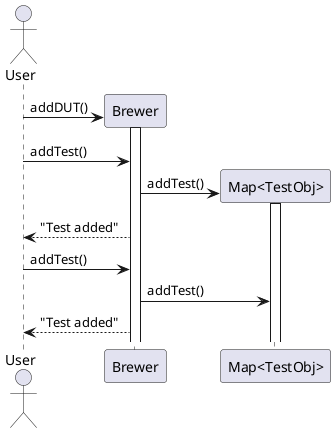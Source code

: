@startuml brewer
actor User as us
participant Brewer as brew
participant "Map<TestObj>" as test
us -> brew **: addDUT()
activate brew
us -> brew : addTest()
brew -> test **: addTest()
activate test
brew --> us: "Test added"
us -> brew: addTest()
brew -> test: addTest()
brew --> us: "Test added"
